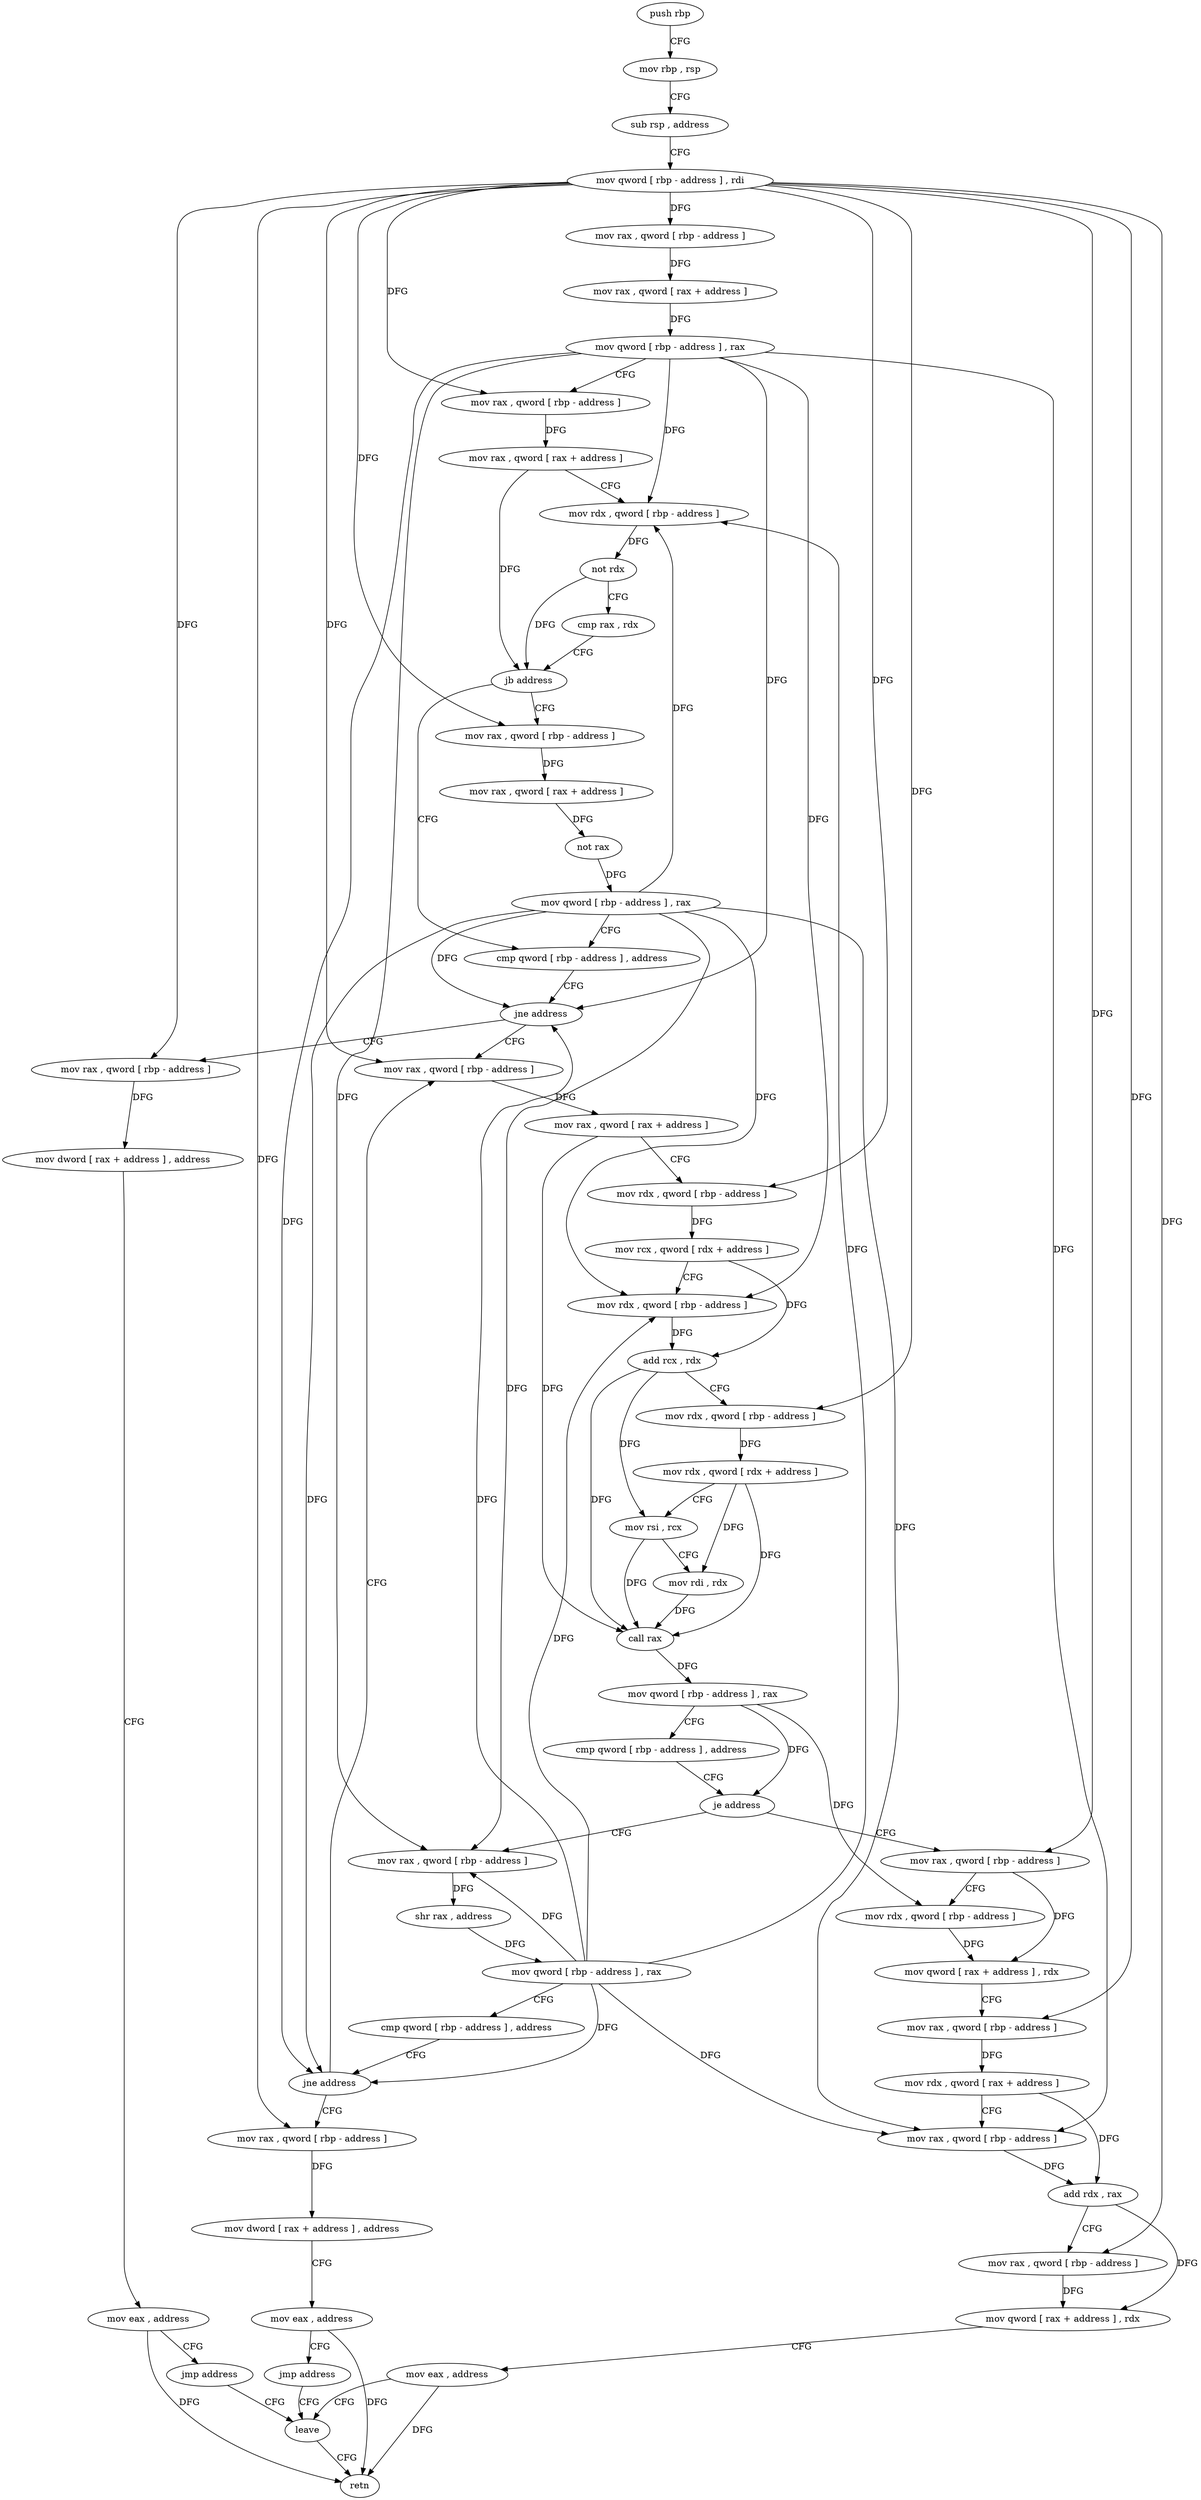 digraph "func" {
"4357089" [label = "push rbp" ]
"4357090" [label = "mov rbp , rsp" ]
"4357093" [label = "sub rsp , address" ]
"4357097" [label = "mov qword [ rbp - address ] , rdi" ]
"4357101" [label = "mov rax , qword [ rbp - address ]" ]
"4357105" [label = "mov rax , qword [ rax + address ]" ]
"4357109" [label = "mov qword [ rbp - address ] , rax" ]
"4357113" [label = "mov rax , qword [ rbp - address ]" ]
"4357117" [label = "mov rax , qword [ rax + address ]" ]
"4357121" [label = "mov rdx , qword [ rbp - address ]" ]
"4357125" [label = "not rdx" ]
"4357128" [label = "cmp rax , rdx" ]
"4357131" [label = "jb address" ]
"4357148" [label = "cmp qword [ rbp - address ] , address" ]
"4357133" [label = "mov rax , qword [ rbp - address ]" ]
"4357153" [label = "jne address" ]
"4357209" [label = "mov rax , qword [ rbp - address ]" ]
"4357155" [label = "mov rax , qword [ rbp - address ]" ]
"4357137" [label = "mov rax , qword [ rax + address ]" ]
"4357141" [label = "not rax" ]
"4357144" [label = "mov qword [ rbp - address ] , rax" ]
"4357213" [label = "mov rax , qword [ rax + address ]" ]
"4357217" [label = "mov rdx , qword [ rbp - address ]" ]
"4357221" [label = "mov rcx , qword [ rdx + address ]" ]
"4357225" [label = "mov rdx , qword [ rbp - address ]" ]
"4357229" [label = "add rcx , rdx" ]
"4357232" [label = "mov rdx , qword [ rbp - address ]" ]
"4357236" [label = "mov rdx , qword [ rdx + address ]" ]
"4357240" [label = "mov rsi , rcx" ]
"4357243" [label = "mov rdi , rdx" ]
"4357246" [label = "call rax" ]
"4357248" [label = "mov qword [ rbp - address ] , rax" ]
"4357252" [label = "cmp qword [ rbp - address ] , address" ]
"4357257" [label = "je address" ]
"4357173" [label = "mov rax , qword [ rbp - address ]" ]
"4357259" [label = "mov rax , qword [ rbp - address ]" ]
"4357159" [label = "mov dword [ rax + address ] , address" ]
"4357166" [label = "mov eax , address" ]
"4357171" [label = "jmp address" ]
"4357299" [label = "leave" ]
"4357177" [label = "shr rax , address" ]
"4357180" [label = "mov qword [ rbp - address ] , rax" ]
"4357184" [label = "cmp qword [ rbp - address ] , address" ]
"4357189" [label = "jne address" ]
"4357191" [label = "mov rax , qword [ rbp - address ]" ]
"4357263" [label = "mov rdx , qword [ rbp - address ]" ]
"4357267" [label = "mov qword [ rax + address ] , rdx" ]
"4357271" [label = "mov rax , qword [ rbp - address ]" ]
"4357275" [label = "mov rdx , qword [ rax + address ]" ]
"4357279" [label = "mov rax , qword [ rbp - address ]" ]
"4357283" [label = "add rdx , rax" ]
"4357286" [label = "mov rax , qword [ rbp - address ]" ]
"4357290" [label = "mov qword [ rax + address ] , rdx" ]
"4357294" [label = "mov eax , address" ]
"4357300" [label = "retn" ]
"4357195" [label = "mov dword [ rax + address ] , address" ]
"4357202" [label = "mov eax , address" ]
"4357207" [label = "jmp address" ]
"4357089" -> "4357090" [ label = "CFG" ]
"4357090" -> "4357093" [ label = "CFG" ]
"4357093" -> "4357097" [ label = "CFG" ]
"4357097" -> "4357101" [ label = "DFG" ]
"4357097" -> "4357113" [ label = "DFG" ]
"4357097" -> "4357133" [ label = "DFG" ]
"4357097" -> "4357209" [ label = "DFG" ]
"4357097" -> "4357217" [ label = "DFG" ]
"4357097" -> "4357232" [ label = "DFG" ]
"4357097" -> "4357155" [ label = "DFG" ]
"4357097" -> "4357259" [ label = "DFG" ]
"4357097" -> "4357271" [ label = "DFG" ]
"4357097" -> "4357286" [ label = "DFG" ]
"4357097" -> "4357191" [ label = "DFG" ]
"4357101" -> "4357105" [ label = "DFG" ]
"4357105" -> "4357109" [ label = "DFG" ]
"4357109" -> "4357113" [ label = "CFG" ]
"4357109" -> "4357121" [ label = "DFG" ]
"4357109" -> "4357153" [ label = "DFG" ]
"4357109" -> "4357225" [ label = "DFG" ]
"4357109" -> "4357173" [ label = "DFG" ]
"4357109" -> "4357189" [ label = "DFG" ]
"4357109" -> "4357279" [ label = "DFG" ]
"4357113" -> "4357117" [ label = "DFG" ]
"4357117" -> "4357121" [ label = "CFG" ]
"4357117" -> "4357131" [ label = "DFG" ]
"4357121" -> "4357125" [ label = "DFG" ]
"4357125" -> "4357128" [ label = "CFG" ]
"4357125" -> "4357131" [ label = "DFG" ]
"4357128" -> "4357131" [ label = "CFG" ]
"4357131" -> "4357148" [ label = "CFG" ]
"4357131" -> "4357133" [ label = "CFG" ]
"4357148" -> "4357153" [ label = "CFG" ]
"4357133" -> "4357137" [ label = "DFG" ]
"4357153" -> "4357209" [ label = "CFG" ]
"4357153" -> "4357155" [ label = "CFG" ]
"4357209" -> "4357213" [ label = "DFG" ]
"4357155" -> "4357159" [ label = "DFG" ]
"4357137" -> "4357141" [ label = "DFG" ]
"4357141" -> "4357144" [ label = "DFG" ]
"4357144" -> "4357148" [ label = "CFG" ]
"4357144" -> "4357121" [ label = "DFG" ]
"4357144" -> "4357153" [ label = "DFG" ]
"4357144" -> "4357225" [ label = "DFG" ]
"4357144" -> "4357173" [ label = "DFG" ]
"4357144" -> "4357189" [ label = "DFG" ]
"4357144" -> "4357279" [ label = "DFG" ]
"4357213" -> "4357217" [ label = "CFG" ]
"4357213" -> "4357246" [ label = "DFG" ]
"4357217" -> "4357221" [ label = "DFG" ]
"4357221" -> "4357225" [ label = "CFG" ]
"4357221" -> "4357229" [ label = "DFG" ]
"4357225" -> "4357229" [ label = "DFG" ]
"4357229" -> "4357232" [ label = "CFG" ]
"4357229" -> "4357240" [ label = "DFG" ]
"4357229" -> "4357246" [ label = "DFG" ]
"4357232" -> "4357236" [ label = "DFG" ]
"4357236" -> "4357240" [ label = "CFG" ]
"4357236" -> "4357243" [ label = "DFG" ]
"4357236" -> "4357246" [ label = "DFG" ]
"4357240" -> "4357243" [ label = "CFG" ]
"4357240" -> "4357246" [ label = "DFG" ]
"4357243" -> "4357246" [ label = "DFG" ]
"4357246" -> "4357248" [ label = "DFG" ]
"4357248" -> "4357252" [ label = "CFG" ]
"4357248" -> "4357257" [ label = "DFG" ]
"4357248" -> "4357263" [ label = "DFG" ]
"4357252" -> "4357257" [ label = "CFG" ]
"4357257" -> "4357173" [ label = "CFG" ]
"4357257" -> "4357259" [ label = "CFG" ]
"4357173" -> "4357177" [ label = "DFG" ]
"4357259" -> "4357263" [ label = "CFG" ]
"4357259" -> "4357267" [ label = "DFG" ]
"4357159" -> "4357166" [ label = "CFG" ]
"4357166" -> "4357171" [ label = "CFG" ]
"4357166" -> "4357300" [ label = "DFG" ]
"4357171" -> "4357299" [ label = "CFG" ]
"4357299" -> "4357300" [ label = "CFG" ]
"4357177" -> "4357180" [ label = "DFG" ]
"4357180" -> "4357184" [ label = "CFG" ]
"4357180" -> "4357121" [ label = "DFG" ]
"4357180" -> "4357153" [ label = "DFG" ]
"4357180" -> "4357225" [ label = "DFG" ]
"4357180" -> "4357173" [ label = "DFG" ]
"4357180" -> "4357189" [ label = "DFG" ]
"4357180" -> "4357279" [ label = "DFG" ]
"4357184" -> "4357189" [ label = "CFG" ]
"4357189" -> "4357209" [ label = "CFG" ]
"4357189" -> "4357191" [ label = "CFG" ]
"4357191" -> "4357195" [ label = "DFG" ]
"4357263" -> "4357267" [ label = "DFG" ]
"4357267" -> "4357271" [ label = "CFG" ]
"4357271" -> "4357275" [ label = "DFG" ]
"4357275" -> "4357279" [ label = "CFG" ]
"4357275" -> "4357283" [ label = "DFG" ]
"4357279" -> "4357283" [ label = "DFG" ]
"4357283" -> "4357286" [ label = "CFG" ]
"4357283" -> "4357290" [ label = "DFG" ]
"4357286" -> "4357290" [ label = "DFG" ]
"4357290" -> "4357294" [ label = "CFG" ]
"4357294" -> "4357299" [ label = "CFG" ]
"4357294" -> "4357300" [ label = "DFG" ]
"4357195" -> "4357202" [ label = "CFG" ]
"4357202" -> "4357207" [ label = "CFG" ]
"4357202" -> "4357300" [ label = "DFG" ]
"4357207" -> "4357299" [ label = "CFG" ]
}
